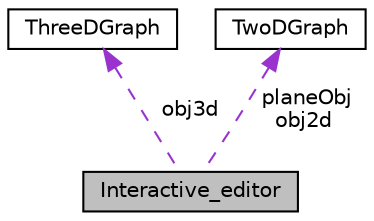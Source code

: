 digraph "Interactive_editor"
{
  edge [fontname="Helvetica",fontsize="10",labelfontname="Helvetica",labelfontsize="10"];
  node [fontname="Helvetica",fontsize="10",shape=record];
  Node1 [label="Interactive_editor",height=0.2,width=0.4,color="black", fillcolor="grey75", style="filled", fontcolor="black"];
  Node2 -> Node1 [dir="back",color="darkorchid3",fontsize="10",style="dashed",label=" obj3d" ];
  Node2 [label="ThreeDGraph",height=0.2,width=0.4,color="black", fillcolor="white", style="filled",URL="$classThreeDGraph.html",tooltip="3D behaviour class. "];
  Node3 -> Node1 [dir="back",color="darkorchid3",fontsize="10",style="dashed",label=" planeObj\nobj2d" ];
  Node3 [label="TwoDGraph",height=0.2,width=0.4,color="black", fillcolor="white", style="filled",URL="$classTwoDGraph.html",tooltip="2D behaviour class. "];
}
